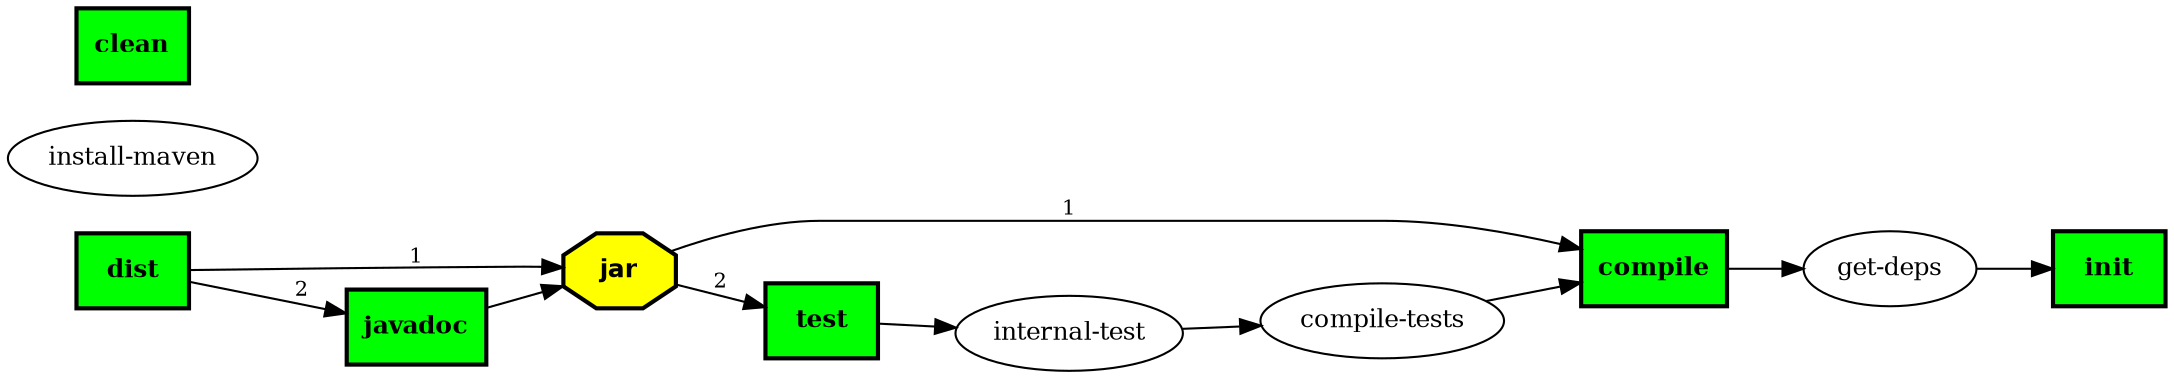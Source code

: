 digraph "grand" {
graph [rankdir="LR"];
node [fontsize="12"];
edge [fontsize="10"];
"jar" [shape=octagon,fillcolor="yellow",style="filled,bold",fontname="Helvetica-Bold",comment="o Create the jar"];
"jar" -> "compile" [label="1"];
"jar" -> "test" [label="2"];

"install-maven"

"compile-tests"
"compile-tests" -> "compile";

"javadoc" [shape=box,fillcolor="lime",style="filled,bold",fontname="Times-Bold",comment="o Generate javadoc"];
"javadoc" -> "jar";

"test" [shape=box,fillcolor="lime",style="filled,bold",fontname="Times-Bold",comment="o Run the test cases"];
"test" -> "internal-test";

"clean" [shape=box,fillcolor="lime",style="filled,bold",fontname="Times-Bold",comment="o Clean up the generated directories"];

"dist" [shape=box,fillcolor="lime",style="filled,bold",fontname="Times-Bold",comment="o Create a distribution"];
"dist" -> "jar" [label="1"];
"dist" -> "javadoc" [label="2"];

"get-deps"
"get-deps" -> "init";

"init" [shape=box,fillcolor="lime",style="filled,bold",fontname="Times-Bold",comment="o Initializes some properties"];

"internal-test"
"internal-test" -> "compile-tests";

"compile" [shape=box,fillcolor="lime",style="filled,bold",fontname="Times-Bold",comment="o Compile the code"];
"compile" -> "get-deps";

}
